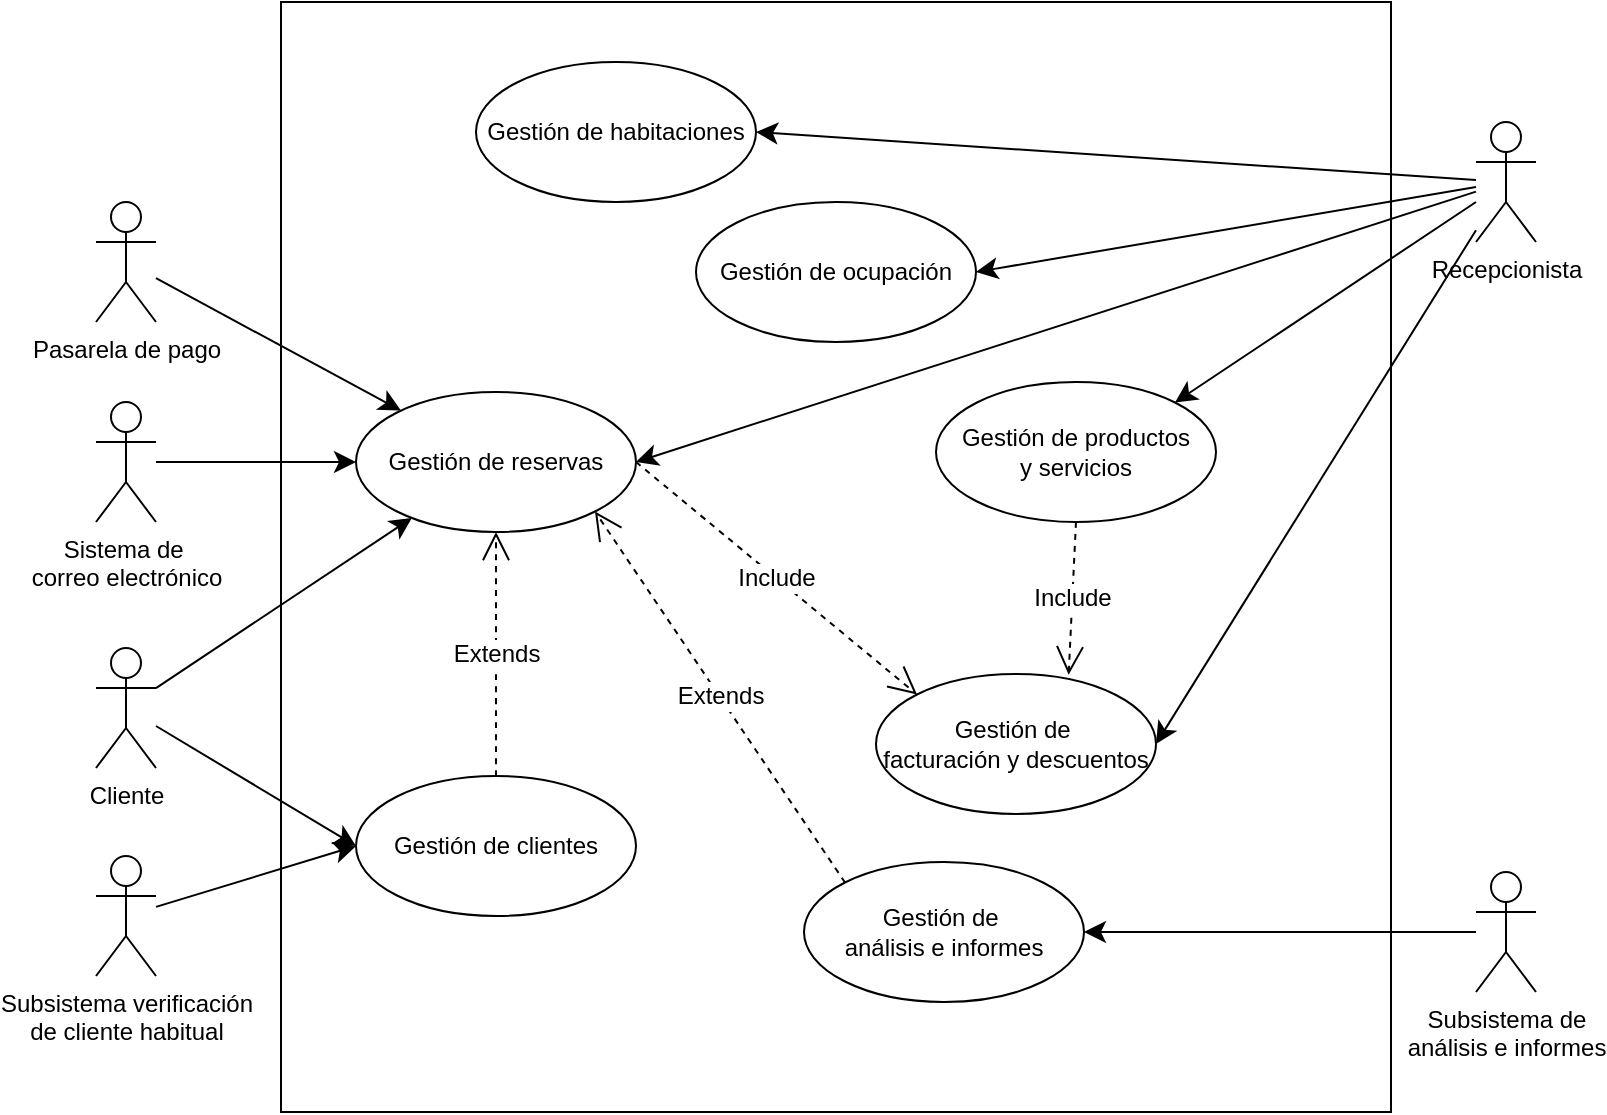 <mxfile version="26.2.6">
  <diagram name="Página-1" id="oa62K_F5JibeCxWv9gB3">
    <mxGraphModel dx="877" dy="2164" grid="1" gridSize="10" guides="1" tooltips="1" connect="1" arrows="1" fold="1" page="1" pageScale="1" pageWidth="827" pageHeight="1169" background="#ffffff" math="0" shadow="0">
      <root>
        <mxCell id="0" />
        <mxCell id="1" parent="0" />
        <mxCell id="OyxwJEuUrcy8LR3dcfse-29" value="" style="whiteSpace=wrap;html=1;aspect=fixed;" parent="1" vertex="1">
          <mxGeometry x="152.5" y="-920" width="555" height="555" as="geometry" />
        </mxCell>
        <mxCell id="OyxwJEuUrcy8LR3dcfse-37" style="edgeStyle=none;curved=1;rounded=0;orthogonalLoop=1;jettySize=auto;html=1;entryX=0;entryY=0.5;entryDx=0;entryDy=0;fontSize=12;startSize=8;endSize=8;" parent="1" source="OyxwJEuUrcy8LR3dcfse-2" target="OyxwJEuUrcy8LR3dcfse-15" edge="1">
          <mxGeometry relative="1" as="geometry" />
        </mxCell>
        <mxCell id="OyxwJEuUrcy8LR3dcfse-2" value="Subsistema verificación&lt;div&gt;de cliente habitual&lt;/div&gt;" style="shape=umlActor;verticalLabelPosition=bottom;verticalAlign=top;html=1;" parent="1" vertex="1">
          <mxGeometry x="60" y="-493" width="30" height="60" as="geometry" />
        </mxCell>
        <mxCell id="OyxwJEuUrcy8LR3dcfse-23" style="edgeStyle=none;curved=1;rounded=0;orthogonalLoop=1;jettySize=auto;html=1;entryX=1;entryY=0.5;entryDx=0;entryDy=0;fontSize=12;startSize=8;endSize=8;" parent="1" source="OyxwJEuUrcy8LR3dcfse-3" target="OyxwJEuUrcy8LR3dcfse-17" edge="1">
          <mxGeometry relative="1" as="geometry" />
        </mxCell>
        <mxCell id="OyxwJEuUrcy8LR3dcfse-34" style="edgeStyle=none;curved=1;rounded=0;orthogonalLoop=1;jettySize=auto;html=1;entryX=1;entryY=0.5;entryDx=0;entryDy=0;fontSize=12;startSize=8;endSize=8;" parent="1" source="OyxwJEuUrcy8LR3dcfse-3" target="OyxwJEuUrcy8LR3dcfse-16" edge="1">
          <mxGeometry relative="1" as="geometry" />
        </mxCell>
        <mxCell id="OyxwJEuUrcy8LR3dcfse-39" style="edgeStyle=none;curved=1;rounded=0;orthogonalLoop=1;jettySize=auto;html=1;entryX=1;entryY=0;entryDx=0;entryDy=0;fontSize=12;startSize=8;endSize=8;" parent="1" source="OyxwJEuUrcy8LR3dcfse-3" target="OyxwJEuUrcy8LR3dcfse-14" edge="1">
          <mxGeometry relative="1" as="geometry">
            <mxPoint x="544.497" y="-729.749" as="targetPoint" />
          </mxGeometry>
        </mxCell>
        <mxCell id="OyxwJEuUrcy8LR3dcfse-42" style="edgeStyle=none;curved=1;rounded=0;orthogonalLoop=1;jettySize=auto;html=1;entryX=1;entryY=0.5;entryDx=0;entryDy=0;fontSize=12;startSize=8;endSize=8;" parent="1" source="OyxwJEuUrcy8LR3dcfse-3" target="OyxwJEuUrcy8LR3dcfse-12" edge="1">
          <mxGeometry relative="1" as="geometry" />
        </mxCell>
        <mxCell id="5PZx9mgKMgHBvgFRBFwx-1" style="edgeStyle=none;curved=1;rounded=0;orthogonalLoop=1;jettySize=auto;html=1;entryX=1;entryY=0.5;entryDx=0;entryDy=0;fontSize=12;startSize=8;endSize=8;" edge="1" parent="1" source="OyxwJEuUrcy8LR3dcfse-3" target="OyxwJEuUrcy8LR3dcfse-13">
          <mxGeometry relative="1" as="geometry" />
        </mxCell>
        <mxCell id="OyxwJEuUrcy8LR3dcfse-3" value="Recepcionista" style="shape=umlActor;verticalLabelPosition=bottom;verticalAlign=top;html=1;" parent="1" vertex="1">
          <mxGeometry x="750" y="-860" width="30" height="60" as="geometry" />
        </mxCell>
        <mxCell id="OyxwJEuUrcy8LR3dcfse-35" style="edgeStyle=none;curved=1;rounded=0;orthogonalLoop=1;jettySize=auto;html=1;entryX=0;entryY=0.5;entryDx=0;entryDy=0;fontSize=12;startSize=8;endSize=8;" parent="1" source="OyxwJEuUrcy8LR3dcfse-5" target="OyxwJEuUrcy8LR3dcfse-15" edge="1">
          <mxGeometry relative="1" as="geometry" />
        </mxCell>
        <mxCell id="OyxwJEuUrcy8LR3dcfse-49" style="edgeStyle=none;curved=1;rounded=0;orthogonalLoop=1;jettySize=auto;html=1;fontSize=12;startSize=8;endSize=8;" parent="1" source="OyxwJEuUrcy8LR3dcfse-5" target="OyxwJEuUrcy8LR3dcfse-13" edge="1">
          <mxGeometry relative="1" as="geometry" />
        </mxCell>
        <mxCell id="OyxwJEuUrcy8LR3dcfse-5" value="Cliente" style="shape=umlActor;verticalLabelPosition=bottom;verticalAlign=top;html=1;" parent="1" vertex="1">
          <mxGeometry x="60" y="-597" width="30" height="60" as="geometry" />
        </mxCell>
        <mxCell id="OyxwJEuUrcy8LR3dcfse-51" value="" style="edgeStyle=none;curved=1;rounded=0;orthogonalLoop=1;jettySize=auto;html=1;fontSize=12;startSize=8;endSize=8;" parent="1" source="OyxwJEuUrcy8LR3dcfse-6" target="OyxwJEuUrcy8LR3dcfse-11" edge="1">
          <mxGeometry relative="1" as="geometry" />
        </mxCell>
        <mxCell id="OyxwJEuUrcy8LR3dcfse-6" value="Subsistema de&lt;div&gt;análisis e informes&lt;/div&gt;" style="shape=umlActor;verticalLabelPosition=bottom;verticalAlign=top;html=1;" parent="1" vertex="1">
          <mxGeometry x="750" y="-485" width="30" height="60" as="geometry" />
        </mxCell>
        <mxCell id="OyxwJEuUrcy8LR3dcfse-56" value="" style="edgeStyle=none;curved=1;rounded=0;orthogonalLoop=1;jettySize=auto;html=1;fontSize=12;startSize=8;endSize=8;" parent="1" source="OyxwJEuUrcy8LR3dcfse-7" target="OyxwJEuUrcy8LR3dcfse-13" edge="1">
          <mxGeometry relative="1" as="geometry" />
        </mxCell>
        <mxCell id="OyxwJEuUrcy8LR3dcfse-7" value="Sistema de&amp;nbsp;&lt;div&gt;correo electrónico&lt;/div&gt;" style="shape=umlActor;verticalLabelPosition=bottom;verticalAlign=top;html=1;" parent="1" vertex="1">
          <mxGeometry x="60" y="-720" width="30" height="60" as="geometry" />
        </mxCell>
        <mxCell id="OyxwJEuUrcy8LR3dcfse-48" value="" style="edgeStyle=none;curved=1;rounded=0;orthogonalLoop=1;jettySize=auto;html=1;fontSize=12;startSize=8;endSize=8;" parent="1" source="OyxwJEuUrcy8LR3dcfse-8" target="OyxwJEuUrcy8LR3dcfse-13" edge="1">
          <mxGeometry relative="1" as="geometry" />
        </mxCell>
        <mxCell id="OyxwJEuUrcy8LR3dcfse-8" value="Pasarela de pago" style="shape=umlActor;verticalLabelPosition=bottom;verticalAlign=top;html=1;" parent="1" vertex="1">
          <mxGeometry x="60" y="-820" width="30" height="60" as="geometry" />
        </mxCell>
        <mxCell id="OyxwJEuUrcy8LR3dcfse-11" value="Gestión de&amp;nbsp;&lt;div&gt;análisis e informes&lt;/div&gt;" style="ellipse;whiteSpace=wrap;html=1;" parent="1" vertex="1">
          <mxGeometry x="414" y="-490" width="140" height="70" as="geometry" />
        </mxCell>
        <mxCell id="OyxwJEuUrcy8LR3dcfse-12" value="Gestión de&amp;nbsp;&lt;div&gt;facturación y descuentos&lt;/div&gt;" style="ellipse;whiteSpace=wrap;html=1;" parent="1" vertex="1">
          <mxGeometry x="450" y="-584" width="140" height="70" as="geometry" />
        </mxCell>
        <mxCell id="OyxwJEuUrcy8LR3dcfse-13" value="Gestión de reservas" style="ellipse;whiteSpace=wrap;html=1;" parent="1" vertex="1">
          <mxGeometry x="190" y="-725" width="140" height="70" as="geometry" />
        </mxCell>
        <mxCell id="OyxwJEuUrcy8LR3dcfse-14" value="Gestión de&amp;nbsp;&lt;span style=&quot;background-color: transparent; color: light-dark(rgb(0, 0, 0), rgb(255, 255, 255));&quot;&gt;productos&lt;/span&gt;&lt;div&gt;&lt;div&gt;y servicios&lt;/div&gt;&lt;/div&gt;" style="ellipse;whiteSpace=wrap;html=1;" parent="1" vertex="1">
          <mxGeometry x="480" y="-730" width="140" height="70" as="geometry" />
        </mxCell>
        <mxCell id="OyxwJEuUrcy8LR3dcfse-15" value="Gestión de clientes" style="ellipse;whiteSpace=wrap;html=1;" parent="1" vertex="1">
          <mxGeometry x="190" y="-533" width="140" height="70" as="geometry" />
        </mxCell>
        <mxCell id="OyxwJEuUrcy8LR3dcfse-16" value="Gestión de ocupación" style="ellipse;whiteSpace=wrap;html=1;" parent="1" vertex="1">
          <mxGeometry x="360" y="-820" width="140" height="70" as="geometry" />
        </mxCell>
        <mxCell id="OyxwJEuUrcy8LR3dcfse-17" value="Gestión de habitaciones" style="ellipse;whiteSpace=wrap;html=1;" parent="1" vertex="1">
          <mxGeometry x="250" y="-890" width="140" height="70" as="geometry" />
        </mxCell>
        <mxCell id="OyxwJEuUrcy8LR3dcfse-59" value="Include" style="endArrow=open;endSize=12;dashed=1;html=1;rounded=0;fontSize=12;curved=1;entryX=0;entryY=0;entryDx=0;entryDy=0;exitX=1;exitY=0.5;exitDx=0;exitDy=0;" parent="1" source="OyxwJEuUrcy8LR3dcfse-13" target="OyxwJEuUrcy8LR3dcfse-12" edge="1">
          <mxGeometry width="160" relative="1" as="geometry">
            <mxPoint x="260" y="-310" as="sourcePoint" />
            <mxPoint x="420" y="-310" as="targetPoint" />
          </mxGeometry>
        </mxCell>
        <mxCell id="OyxwJEuUrcy8LR3dcfse-60" value="Include" style="endArrow=open;endSize=12;dashed=1;html=1;rounded=0;fontSize=12;curved=1;exitX=0.5;exitY=1;exitDx=0;exitDy=0;entryX=0.688;entryY=0.005;entryDx=0;entryDy=0;entryPerimeter=0;" parent="1" source="OyxwJEuUrcy8LR3dcfse-14" target="OyxwJEuUrcy8LR3dcfse-12" edge="1">
          <mxGeometry width="160" relative="1" as="geometry">
            <mxPoint x="360" y="-640" as="sourcePoint" />
            <mxPoint x="429" y="-560" as="targetPoint" />
          </mxGeometry>
        </mxCell>
        <mxCell id="OyxwJEuUrcy8LR3dcfse-62" value="Extends" style="endArrow=open;endSize=12;dashed=1;html=1;rounded=0;fontSize=12;curved=1;entryX=1;entryY=1;entryDx=0;entryDy=0;exitX=0;exitY=0;exitDx=0;exitDy=0;" parent="1" source="OyxwJEuUrcy8LR3dcfse-11" target="OyxwJEuUrcy8LR3dcfse-13" edge="1">
          <mxGeometry width="160" relative="1" as="geometry">
            <mxPoint x="550" y="-280" as="sourcePoint" />
            <mxPoint x="300" y="-280" as="targetPoint" />
          </mxGeometry>
        </mxCell>
        <mxCell id="XdUpofbylPvHzqbmEKp5-1" value="Extends" style="endArrow=open;endSize=12;dashed=1;html=1;rounded=0;fontSize=12;curved=1;entryX=0.5;entryY=1;entryDx=0;entryDy=0;exitX=0.5;exitY=0;exitDx=0;exitDy=0;" parent="1" source="OyxwJEuUrcy8LR3dcfse-15" target="OyxwJEuUrcy8LR3dcfse-13" edge="1">
          <mxGeometry width="160" relative="1" as="geometry">
            <mxPoint x="444" y="-492" as="sourcePoint" />
            <mxPoint x="310" y="-644" as="targetPoint" />
          </mxGeometry>
        </mxCell>
      </root>
    </mxGraphModel>
  </diagram>
</mxfile>

